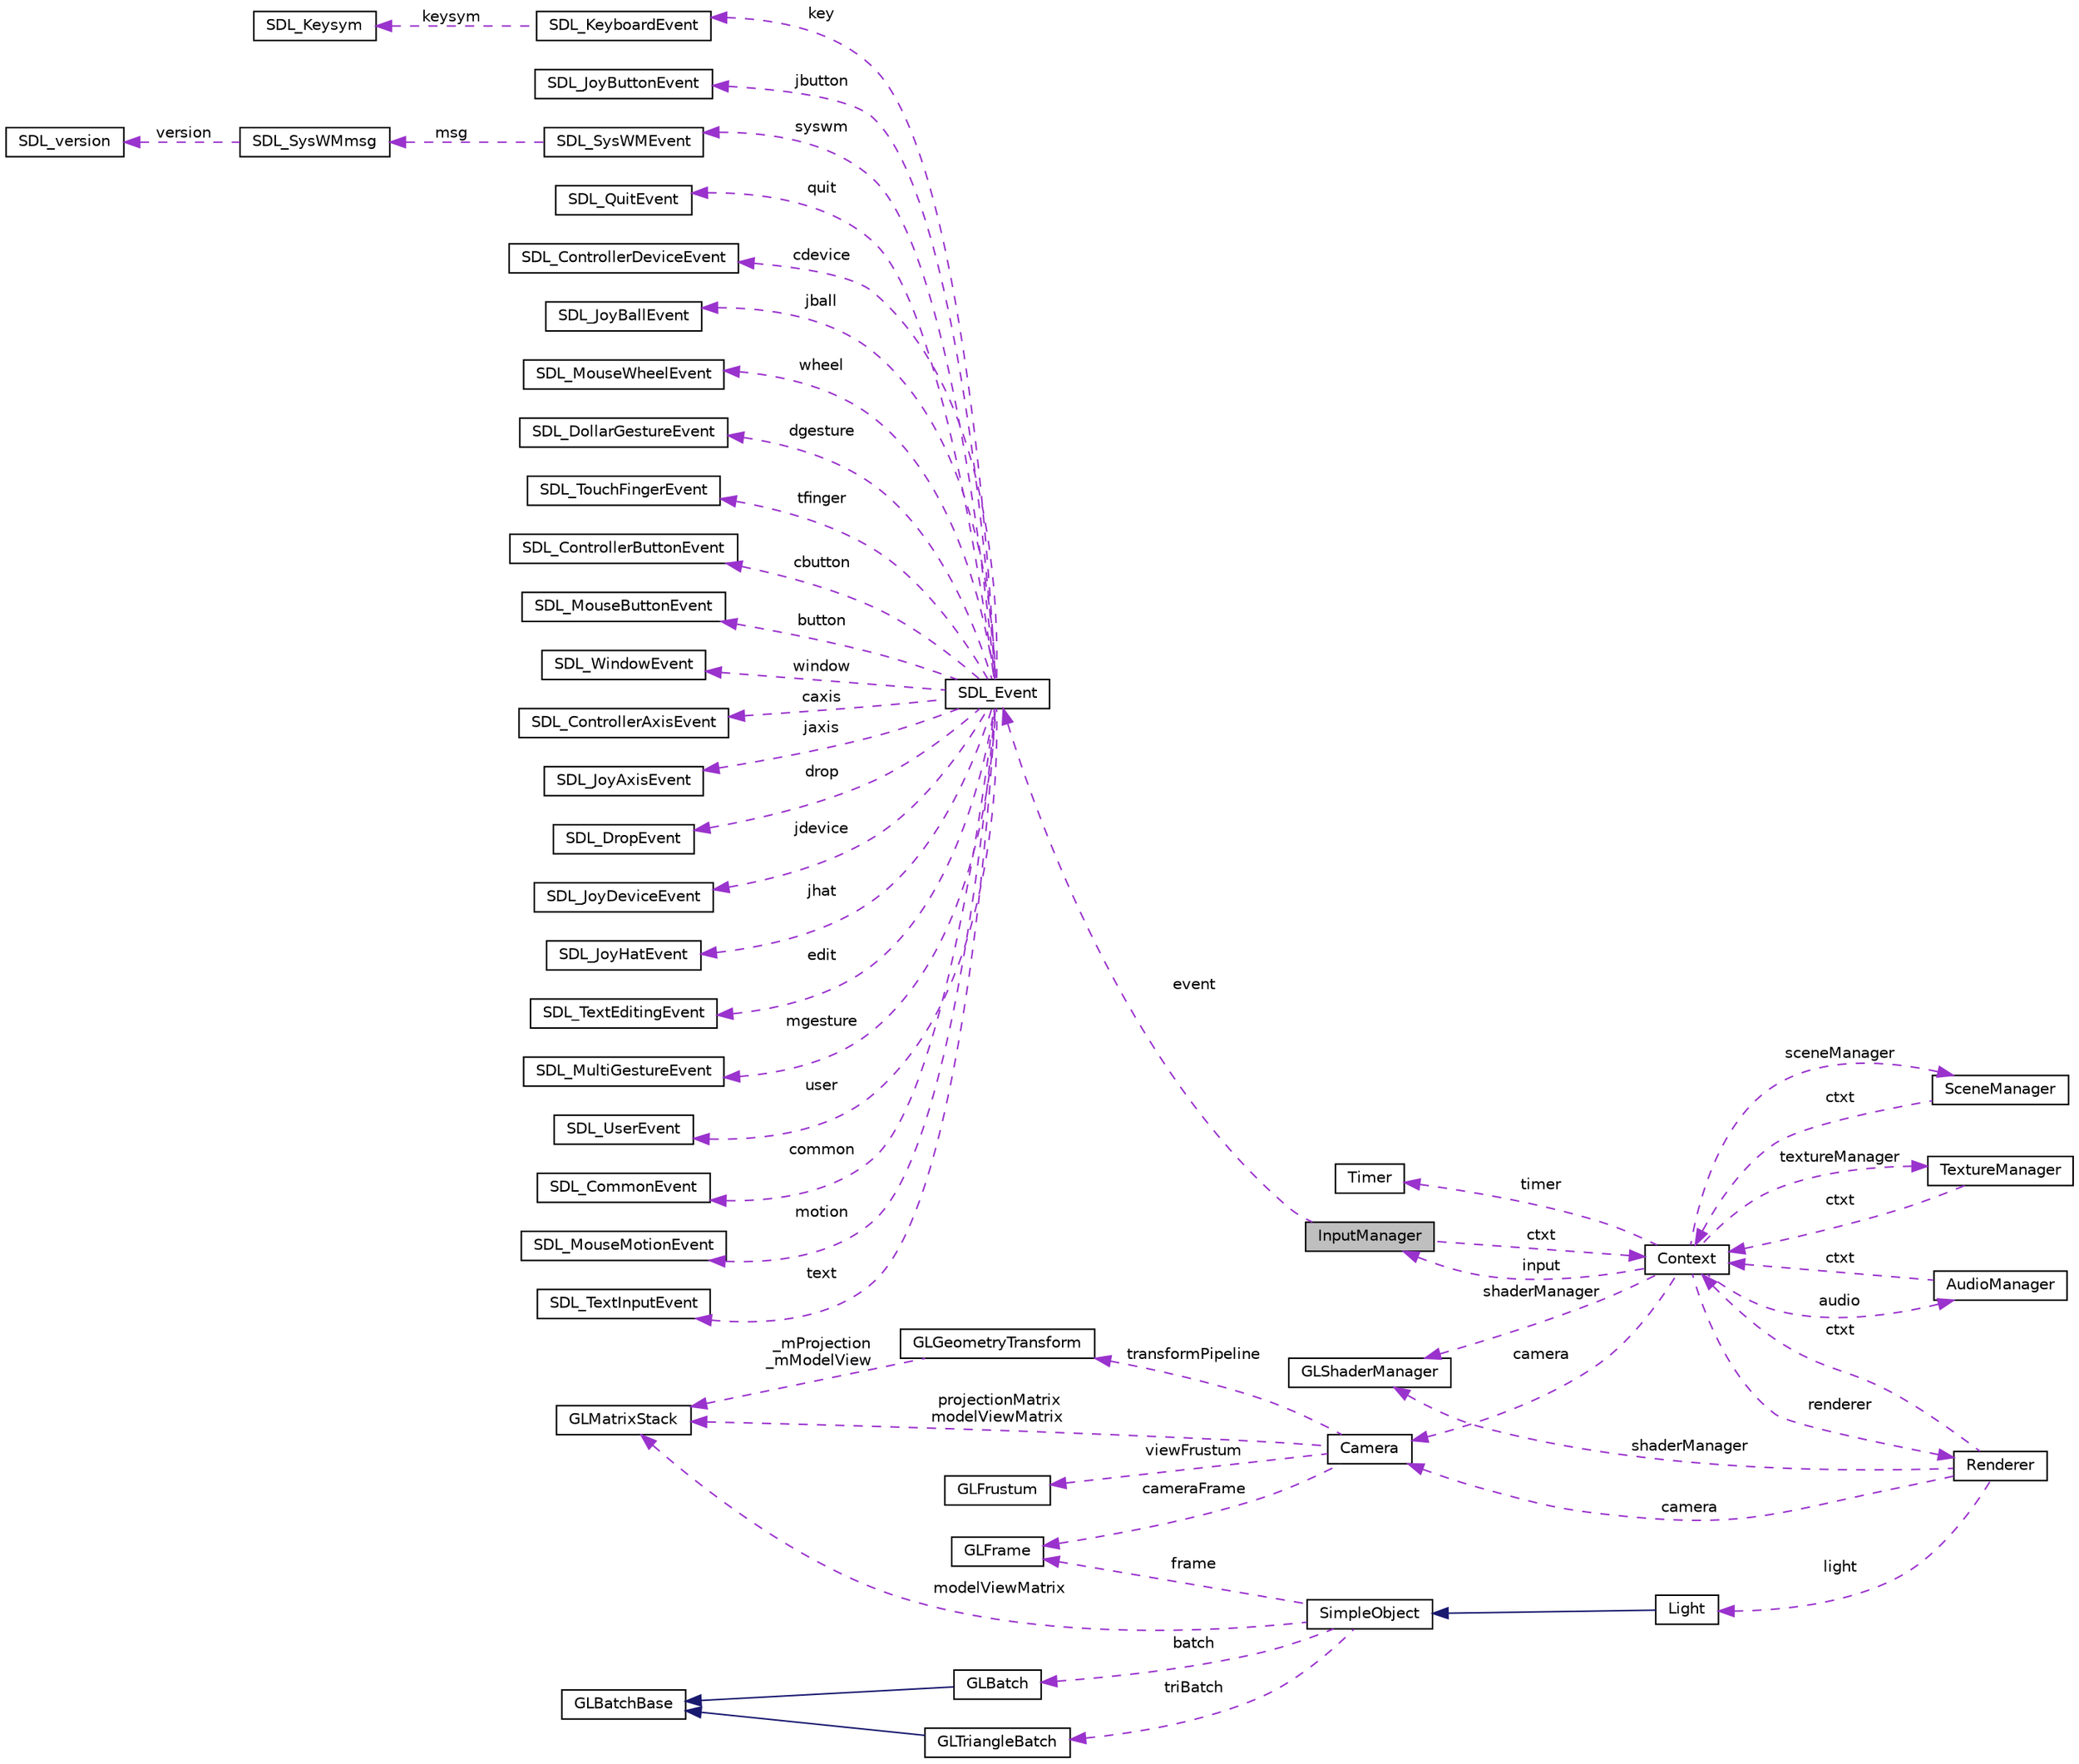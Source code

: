 digraph "InputManager"
{
  edge [fontname="Helvetica",fontsize="10",labelfontname="Helvetica",labelfontsize="10"];
  node [fontname="Helvetica",fontsize="10",shape=record];
  rankdir="LR";
  Node1 [label="InputManager",height=0.2,width=0.4,color="black", fillcolor="grey75", style="filled" fontcolor="black"];
  Node2 -> Node1 [dir="back",color="darkorchid3",fontsize="10",style="dashed",label=" ctxt" ,fontname="Helvetica"];
  Node2 [label="Context",height=0.2,width=0.4,color="black", fillcolor="white", style="filled",URL="$class_context.html"];
  Node3 -> Node2 [dir="back",color="darkorchid3",fontsize="10",style="dashed",label=" renderer" ,fontname="Helvetica"];
  Node3 [label="Renderer",height=0.2,width=0.4,color="black", fillcolor="white", style="filled",URL="$class_renderer.html"];
  Node4 -> Node3 [dir="back",color="darkorchid3",fontsize="10",style="dashed",label=" light" ,fontname="Helvetica"];
  Node4 [label="Light",height=0.2,width=0.4,color="black", fillcolor="white", style="filled",URL="$class_light.html"];
  Node5 -> Node4 [dir="back",color="midnightblue",fontsize="10",style="solid",fontname="Helvetica"];
  Node5 [label="SimpleObject",height=0.2,width=0.4,color="black", fillcolor="white", style="filled",URL="$class_simple_object.html"];
  Node6 -> Node5 [dir="back",color="darkorchid3",fontsize="10",style="dashed",label=" batch" ,fontname="Helvetica"];
  Node6 [label="GLBatch",height=0.2,width=0.4,color="black", fillcolor="white", style="filled",URL="$class_g_l_batch.html"];
  Node7 -> Node6 [dir="back",color="midnightblue",fontsize="10",style="solid",fontname="Helvetica"];
  Node7 [label="GLBatchBase",height=0.2,width=0.4,color="black", fillcolor="white", style="filled",URL="$class_g_l_batch_base.html"];
  Node8 -> Node5 [dir="back",color="darkorchid3",fontsize="10",style="dashed",label=" frame" ,fontname="Helvetica"];
  Node8 [label="GLFrame",height=0.2,width=0.4,color="black", fillcolor="white", style="filled",URL="$class_g_l_frame.html"];
  Node9 -> Node5 [dir="back",color="darkorchid3",fontsize="10",style="dashed",label=" modelViewMatrix" ,fontname="Helvetica"];
  Node9 [label="GLMatrixStack",height=0.2,width=0.4,color="black", fillcolor="white", style="filled",URL="$class_g_l_matrix_stack.html"];
  Node10 -> Node5 [dir="back",color="darkorchid3",fontsize="10",style="dashed",label=" triBatch" ,fontname="Helvetica"];
  Node10 [label="GLTriangleBatch",height=0.2,width=0.4,color="black", fillcolor="white", style="filled",URL="$class_g_l_triangle_batch.html"];
  Node7 -> Node10 [dir="back",color="midnightblue",fontsize="10",style="solid",fontname="Helvetica"];
  Node2 -> Node3 [dir="back",color="darkorchid3",fontsize="10",style="dashed",label=" ctxt" ,fontname="Helvetica"];
  Node11 -> Node3 [dir="back",color="darkorchid3",fontsize="10",style="dashed",label=" shaderManager" ,fontname="Helvetica"];
  Node11 [label="GLShaderManager",height=0.2,width=0.4,color="black", fillcolor="white", style="filled",URL="$class_g_l_shader_manager.html"];
  Node12 -> Node3 [dir="back",color="darkorchid3",fontsize="10",style="dashed",label=" camera" ,fontname="Helvetica"];
  Node12 [label="Camera",height=0.2,width=0.4,color="black", fillcolor="white", style="filled",URL="$class_camera.html"];
  Node8 -> Node12 [dir="back",color="darkorchid3",fontsize="10",style="dashed",label=" cameraFrame" ,fontname="Helvetica"];
  Node13 -> Node12 [dir="back",color="darkorchid3",fontsize="10",style="dashed",label=" transformPipeline" ,fontname="Helvetica"];
  Node13 [label="GLGeometryTransform",height=0.2,width=0.4,color="black", fillcolor="white", style="filled",URL="$class_g_l_geometry_transform.html"];
  Node9 -> Node13 [dir="back",color="darkorchid3",fontsize="10",style="dashed",label=" _mProjection\n_mModelView" ,fontname="Helvetica"];
  Node9 -> Node12 [dir="back",color="darkorchid3",fontsize="10",style="dashed",label=" projectionMatrix\nmodelViewMatrix" ,fontname="Helvetica"];
  Node14 -> Node12 [dir="back",color="darkorchid3",fontsize="10",style="dashed",label=" viewFrustum" ,fontname="Helvetica"];
  Node14 [label="GLFrustum",height=0.2,width=0.4,color="black", fillcolor="white", style="filled",URL="$class_g_l_frustum.html"];
  Node15 -> Node2 [dir="back",color="darkorchid3",fontsize="10",style="dashed",label=" audio" ,fontname="Helvetica"];
  Node15 [label="AudioManager",height=0.2,width=0.4,color="black", fillcolor="white", style="filled",URL="$class_audio_manager.html"];
  Node2 -> Node15 [dir="back",color="darkorchid3",fontsize="10",style="dashed",label=" ctxt" ,fontname="Helvetica"];
  Node16 -> Node2 [dir="back",color="darkorchid3",fontsize="10",style="dashed",label=" textureManager" ,fontname="Helvetica"];
  Node16 [label="TextureManager",height=0.2,width=0.4,color="black", fillcolor="white", style="filled",URL="$class_texture_manager.html"];
  Node2 -> Node16 [dir="back",color="darkorchid3",fontsize="10",style="dashed",label=" ctxt" ,fontname="Helvetica"];
  Node11 -> Node2 [dir="back",color="darkorchid3",fontsize="10",style="dashed",label=" shaderManager" ,fontname="Helvetica"];
  Node12 -> Node2 [dir="back",color="darkorchid3",fontsize="10",style="dashed",label=" camera" ,fontname="Helvetica"];
  Node1 -> Node2 [dir="back",color="darkorchid3",fontsize="10",style="dashed",label=" input" ,fontname="Helvetica"];
  Node17 -> Node2 [dir="back",color="darkorchid3",fontsize="10",style="dashed",label=" sceneManager" ,fontname="Helvetica"];
  Node17 [label="SceneManager",height=0.2,width=0.4,color="black", fillcolor="white", style="filled",URL="$class_scene_manager.html"];
  Node2 -> Node17 [dir="back",color="darkorchid3",fontsize="10",style="dashed",label=" ctxt" ,fontname="Helvetica"];
  Node18 -> Node2 [dir="back",color="darkorchid3",fontsize="10",style="dashed",label=" timer" ,fontname="Helvetica"];
  Node18 [label="Timer",height=0.2,width=0.4,color="black", fillcolor="white", style="filled",URL="$class_timer.html"];
  Node19 -> Node1 [dir="back",color="darkorchid3",fontsize="10",style="dashed",label=" event" ,fontname="Helvetica"];
  Node19 [label="SDL_Event",height=0.2,width=0.4,color="black", fillcolor="white", style="filled",URL="$union_s_d_l___event.html",tooltip="General event structure. "];
  Node20 -> Node19 [dir="back",color="darkorchid3",fontsize="10",style="dashed",label=" jdevice" ,fontname="Helvetica"];
  Node20 [label="SDL_JoyDeviceEvent",height=0.2,width=0.4,color="black", fillcolor="white", style="filled",URL="$struct_s_d_l___joy_device_event.html",tooltip="Joystick device event structure (event.jdevice.*) "];
  Node21 -> Node19 [dir="back",color="darkorchid3",fontsize="10",style="dashed",label=" jhat" ,fontname="Helvetica"];
  Node21 [label="SDL_JoyHatEvent",height=0.2,width=0.4,color="black", fillcolor="white", style="filled",URL="$struct_s_d_l___joy_hat_event.html",tooltip="Joystick hat position change event structure (event.jhat.*) "];
  Node22 -> Node19 [dir="back",color="darkorchid3",fontsize="10",style="dashed",label=" edit" ,fontname="Helvetica"];
  Node22 [label="SDL_TextEditingEvent",height=0.2,width=0.4,color="black", fillcolor="white", style="filled",URL="$struct_s_d_l___text_editing_event.html",tooltip="Keyboard text editing event structure (event.edit.*) "];
  Node23 -> Node19 [dir="back",color="darkorchid3",fontsize="10",style="dashed",label=" mgesture" ,fontname="Helvetica"];
  Node23 [label="SDL_MultiGestureEvent",height=0.2,width=0.4,color="black", fillcolor="white", style="filled",URL="$struct_s_d_l___multi_gesture_event.html",tooltip="Multiple Finger Gesture Event (event.mgesture.*) "];
  Node24 -> Node19 [dir="back",color="darkorchid3",fontsize="10",style="dashed",label=" user" ,fontname="Helvetica"];
  Node24 [label="SDL_UserEvent",height=0.2,width=0.4,color="black", fillcolor="white", style="filled",URL="$struct_s_d_l___user_event.html",tooltip="A user-defined event type (event.user.*) "];
  Node25 -> Node19 [dir="back",color="darkorchid3",fontsize="10",style="dashed",label=" common" ,fontname="Helvetica"];
  Node25 [label="SDL_CommonEvent",height=0.2,width=0.4,color="black", fillcolor="white", style="filled",URL="$struct_s_d_l___common_event.html",tooltip="Fields shared by every event. "];
  Node26 -> Node19 [dir="back",color="darkorchid3",fontsize="10",style="dashed",label=" motion" ,fontname="Helvetica"];
  Node26 [label="SDL_MouseMotionEvent",height=0.2,width=0.4,color="black", fillcolor="white", style="filled",URL="$struct_s_d_l___mouse_motion_event.html",tooltip="Mouse motion event structure (event.motion.*) "];
  Node27 -> Node19 [dir="back",color="darkorchid3",fontsize="10",style="dashed",label=" text" ,fontname="Helvetica"];
  Node27 [label="SDL_TextInputEvent",height=0.2,width=0.4,color="black", fillcolor="white", style="filled",URL="$struct_s_d_l___text_input_event.html",tooltip="Keyboard text input event structure (event.text.*) "];
  Node28 -> Node19 [dir="back",color="darkorchid3",fontsize="10",style="dashed",label=" key" ,fontname="Helvetica"];
  Node28 [label="SDL_KeyboardEvent",height=0.2,width=0.4,color="black", fillcolor="white", style="filled",URL="$struct_s_d_l___keyboard_event.html",tooltip="Keyboard button event structure (event.key.*) "];
  Node29 -> Node28 [dir="back",color="darkorchid3",fontsize="10",style="dashed",label=" keysym" ,fontname="Helvetica"];
  Node29 [label="SDL_Keysym",height=0.2,width=0.4,color="black", fillcolor="white", style="filled",URL="$struct_s_d_l___keysym.html",tooltip="The SDL keysym structure, used in key events. "];
  Node30 -> Node19 [dir="back",color="darkorchid3",fontsize="10",style="dashed",label=" jbutton" ,fontname="Helvetica"];
  Node30 [label="SDL_JoyButtonEvent",height=0.2,width=0.4,color="black", fillcolor="white", style="filled",URL="$struct_s_d_l___joy_button_event.html",tooltip="Joystick button event structure (event.jbutton.*) "];
  Node31 -> Node19 [dir="back",color="darkorchid3",fontsize="10",style="dashed",label=" syswm" ,fontname="Helvetica"];
  Node31 [label="SDL_SysWMEvent",height=0.2,width=0.4,color="black", fillcolor="white", style="filled",URL="$struct_s_d_l___sys_w_m_event.html",tooltip="A video driver dependent system event (event.syswm.*) This event is disabled by default, you can enable it with SDL_EventState() "];
  Node32 -> Node31 [dir="back",color="darkorchid3",fontsize="10",style="dashed",label=" msg" ,fontname="Helvetica"];
  Node32 [label="SDL_SysWMmsg",height=0.2,width=0.4,color="black", fillcolor="white", style="filled",URL="$struct_s_d_l___sys_w_mmsg.html"];
  Node33 -> Node32 [dir="back",color="darkorchid3",fontsize="10",style="dashed",label=" version" ,fontname="Helvetica"];
  Node33 [label="SDL_version",height=0.2,width=0.4,color="black", fillcolor="white", style="filled",URL="$struct_s_d_l__version.html",tooltip="Information the version of SDL in use. "];
  Node34 -> Node19 [dir="back",color="darkorchid3",fontsize="10",style="dashed",label=" quit" ,fontname="Helvetica"];
  Node34 [label="SDL_QuitEvent",height=0.2,width=0.4,color="black", fillcolor="white", style="filled",URL="$struct_s_d_l___quit_event.html",tooltip="The &quot;quit requested&quot; event. "];
  Node35 -> Node19 [dir="back",color="darkorchid3",fontsize="10",style="dashed",label=" cdevice" ,fontname="Helvetica"];
  Node35 [label="SDL_ControllerDeviceEvent",height=0.2,width=0.4,color="black", fillcolor="white", style="filled",URL="$struct_s_d_l___controller_device_event.html",tooltip="Controller device event structure (event.cdevice.*) "];
  Node36 -> Node19 [dir="back",color="darkorchid3",fontsize="10",style="dashed",label=" jball" ,fontname="Helvetica"];
  Node36 [label="SDL_JoyBallEvent",height=0.2,width=0.4,color="black", fillcolor="white", style="filled",URL="$struct_s_d_l___joy_ball_event.html",tooltip="Joystick trackball motion event structure (event.jball.*) "];
  Node37 -> Node19 [dir="back",color="darkorchid3",fontsize="10",style="dashed",label=" wheel" ,fontname="Helvetica"];
  Node37 [label="SDL_MouseWheelEvent",height=0.2,width=0.4,color="black", fillcolor="white", style="filled",URL="$struct_s_d_l___mouse_wheel_event.html",tooltip="Mouse wheel event structure (event.wheel.*) "];
  Node38 -> Node19 [dir="back",color="darkorchid3",fontsize="10",style="dashed",label=" dgesture" ,fontname="Helvetica"];
  Node38 [label="SDL_DollarGestureEvent",height=0.2,width=0.4,color="black", fillcolor="white", style="filled",URL="$struct_s_d_l___dollar_gesture_event.html",tooltip="Dollar Gesture Event (event.dgesture.*) "];
  Node39 -> Node19 [dir="back",color="darkorchid3",fontsize="10",style="dashed",label=" tfinger" ,fontname="Helvetica"];
  Node39 [label="SDL_TouchFingerEvent",height=0.2,width=0.4,color="black", fillcolor="white", style="filled",URL="$struct_s_d_l___touch_finger_event.html",tooltip="Touch finger event structure (event.tfinger.*) "];
  Node40 -> Node19 [dir="back",color="darkorchid3",fontsize="10",style="dashed",label=" cbutton" ,fontname="Helvetica"];
  Node40 [label="SDL_ControllerButtonEvent",height=0.2,width=0.4,color="black", fillcolor="white", style="filled",URL="$struct_s_d_l___controller_button_event.html",tooltip="Game controller button event structure (event.cbutton.*) "];
  Node41 -> Node19 [dir="back",color="darkorchid3",fontsize="10",style="dashed",label=" button" ,fontname="Helvetica"];
  Node41 [label="SDL_MouseButtonEvent",height=0.2,width=0.4,color="black", fillcolor="white", style="filled",URL="$struct_s_d_l___mouse_button_event.html",tooltip="Mouse button event structure (event.button.*) "];
  Node42 -> Node19 [dir="back",color="darkorchid3",fontsize="10",style="dashed",label=" window" ,fontname="Helvetica"];
  Node42 [label="SDL_WindowEvent",height=0.2,width=0.4,color="black", fillcolor="white", style="filled",URL="$struct_s_d_l___window_event.html",tooltip="Window state change event data (event.window.*) "];
  Node43 -> Node19 [dir="back",color="darkorchid3",fontsize="10",style="dashed",label=" caxis" ,fontname="Helvetica"];
  Node43 [label="SDL_ControllerAxisEvent",height=0.2,width=0.4,color="black", fillcolor="white", style="filled",URL="$struct_s_d_l___controller_axis_event.html",tooltip="Game controller axis motion event structure (event.caxis.*) "];
  Node44 -> Node19 [dir="back",color="darkorchid3",fontsize="10",style="dashed",label=" jaxis" ,fontname="Helvetica"];
  Node44 [label="SDL_JoyAxisEvent",height=0.2,width=0.4,color="black", fillcolor="white", style="filled",URL="$struct_s_d_l___joy_axis_event.html",tooltip="Joystick axis motion event structure (event.jaxis.*) "];
  Node45 -> Node19 [dir="back",color="darkorchid3",fontsize="10",style="dashed",label=" drop" ,fontname="Helvetica"];
  Node45 [label="SDL_DropEvent",height=0.2,width=0.4,color="black", fillcolor="white", style="filled",URL="$struct_s_d_l___drop_event.html",tooltip="An event used to request a file open by the system (event.drop.*) This event is disabled by default..."];
}
